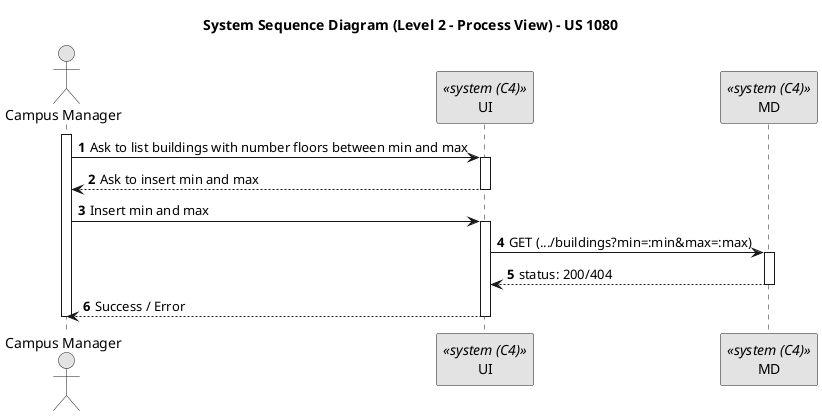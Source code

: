 @startuml
skinparam monochrome true
skinparam packageStyle rectangle
skinparam shadowing false

title System Sequence Diagram (Level 2 - Process View) - US 1080
autonumber

Actor "Campus Manager" as campusManager
participant "UI" as UI <<system (C4)>>
participant "MD" as MD <<system (C4)>>

activate campusManager
    campusManager -> UI : Ask to list buildings with number floors between min and max
    activate UI
        UI --> campusManager : Ask to insert min and max
    deactivate UI

    campusManager -> UI : Insert min and max
    activate UI
        UI -> MD : GET (.../buildings?min=:min&max=:max)
        activate MD
            UI <-- MD : status: 200/404
        deactivate MD

        UI --> campusManager : Success / Error
    deactivate UI
deactivate campusManager

@enduml
